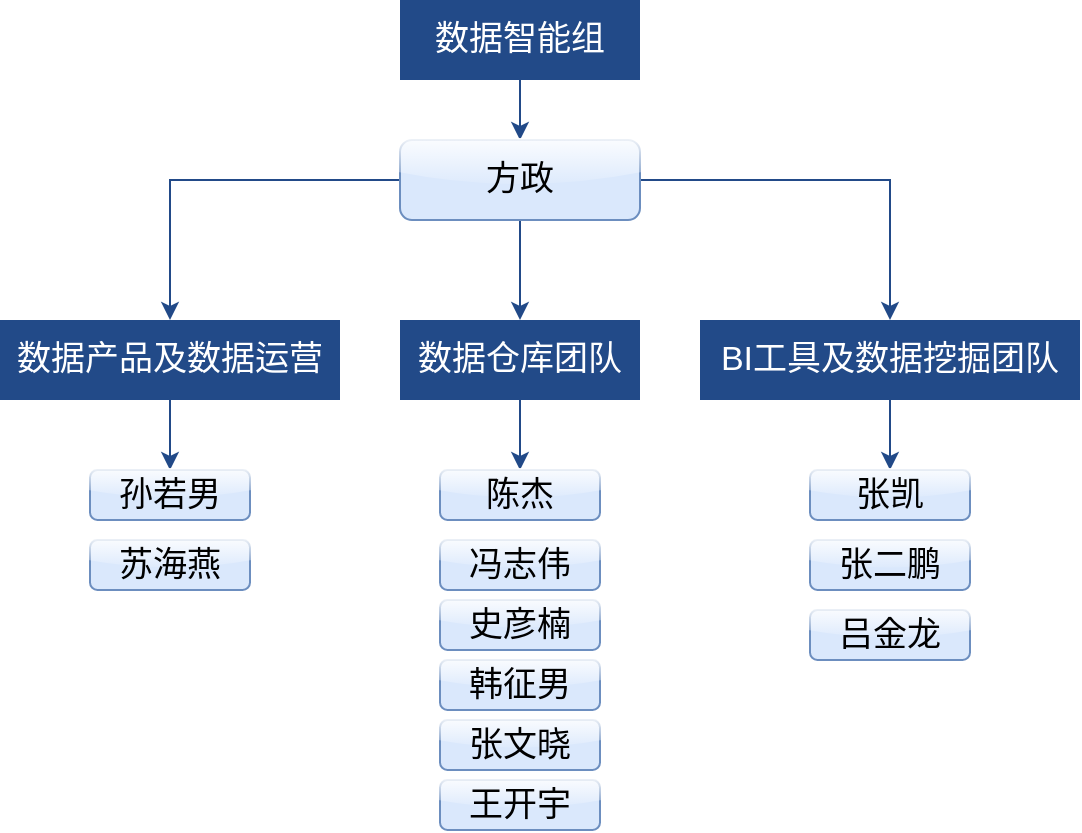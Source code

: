 <mxfile version="14.1.2" type="github">
  <diagram id="1CrSvEnjZroo_zj7zNnm" name="第 1 页">
    <mxGraphModel dx="1251" dy="714" grid="0" gridSize="10" guides="1" tooltips="1" connect="1" arrows="1" fold="1" page="0" pageScale="1" pageWidth="1169" pageHeight="1654" math="0" shadow="0">
      <root>
        <mxCell id="0" />
        <mxCell id="1" parent="0" />
        <mxCell id="rgULQdDOQesWw2YOy1Te-4" value="" style="edgeStyle=orthogonalEdgeStyle;rounded=0;orthogonalLoop=1;jettySize=auto;html=1;fontColor=#FFFFFF;strokeColor=#224a88;" edge="1" parent="1" source="rgULQdDOQesWw2YOy1Te-1" target="rgULQdDOQesWw2YOy1Te-3">
          <mxGeometry relative="1" as="geometry" />
        </mxCell>
        <mxCell id="rgULQdDOQesWw2YOy1Te-1" value="&lt;font style=&quot;font-size: 17px&quot;&gt;数据智能组&lt;/font&gt;" style="rounded=0;whiteSpace=wrap;html=1;fontColor=#FFFFFF;fillColor=#224a88;strokeColor=none;" vertex="1" parent="1">
          <mxGeometry x="500" y="310" width="120" height="40" as="geometry" />
        </mxCell>
        <mxCell id="rgULQdDOQesWw2YOy1Te-6" value="" style="edgeStyle=orthogonalEdgeStyle;rounded=0;orthogonalLoop=1;jettySize=auto;html=1;fontColor=#FFFFFF;strokeColor=#224a88;" edge="1" parent="1" source="rgULQdDOQesWw2YOy1Te-3" target="rgULQdDOQesWw2YOy1Te-5">
          <mxGeometry relative="1" as="geometry" />
        </mxCell>
        <mxCell id="rgULQdDOQesWw2YOy1Te-8" value="" style="edgeStyle=orthogonalEdgeStyle;rounded=0;orthogonalLoop=1;jettySize=auto;html=1;fontColor=#FFFFFF;strokeColor=#224a88;" edge="1" parent="1" source="rgULQdDOQesWw2YOy1Te-3" target="rgULQdDOQesWw2YOy1Te-7">
          <mxGeometry relative="1" as="geometry" />
        </mxCell>
        <mxCell id="rgULQdDOQesWw2YOy1Te-10" value="" style="edgeStyle=orthogonalEdgeStyle;rounded=0;orthogonalLoop=1;jettySize=auto;html=1;fontColor=#FFFFFF;strokeColor=#224a88;" edge="1" parent="1" source="rgULQdDOQesWw2YOy1Te-3" target="rgULQdDOQesWw2YOy1Te-9">
          <mxGeometry relative="1" as="geometry" />
        </mxCell>
        <mxCell id="rgULQdDOQesWw2YOy1Te-3" value="&lt;span style=&quot;font-size: 17px&quot;&gt;方政&lt;/span&gt;" style="rounded=1;whiteSpace=wrap;html=1;strokeColor=#6c8ebf;fillColor=#dae8fc;glass=1;" vertex="1" parent="1">
          <mxGeometry x="500" y="380" width="120" height="40" as="geometry" />
        </mxCell>
        <mxCell id="rgULQdDOQesWw2YOy1Te-23" style="edgeStyle=orthogonalEdgeStyle;rounded=0;orthogonalLoop=1;jettySize=auto;html=1;exitX=0.5;exitY=1;exitDx=0;exitDy=0;entryX=0.5;entryY=0;entryDx=0;entryDy=0;strokeColor=#224A88;fontColor=#FFFFFF;" edge="1" parent="1" source="rgULQdDOQesWw2YOy1Te-5" target="rgULQdDOQesWw2YOy1Te-22">
          <mxGeometry relative="1" as="geometry" />
        </mxCell>
        <mxCell id="rgULQdDOQesWw2YOy1Te-5" value="&lt;span style=&quot;font-size: 17px&quot;&gt;数据仓库团队&lt;/span&gt;" style="rounded=0;whiteSpace=wrap;html=1;fontColor=#FFFFFF;fillColor=#224a88;strokeColor=none;" vertex="1" parent="1">
          <mxGeometry x="500" y="470" width="120" height="40" as="geometry" />
        </mxCell>
        <mxCell id="rgULQdDOQesWw2YOy1Te-30" style="edgeStyle=orthogonalEdgeStyle;rounded=0;orthogonalLoop=1;jettySize=auto;html=1;exitX=0.5;exitY=1;exitDx=0;exitDy=0;entryX=0.5;entryY=0;entryDx=0;entryDy=0;strokeColor=#224A88;fontColor=#FFFFFF;" edge="1" parent="1" source="rgULQdDOQesWw2YOy1Te-7" target="rgULQdDOQesWw2YOy1Te-29">
          <mxGeometry relative="1" as="geometry" />
        </mxCell>
        <mxCell id="rgULQdDOQesWw2YOy1Te-7" value="&lt;span style=&quot;font-size: 17px&quot;&gt;BI工具及数据挖掘团队&lt;/span&gt;" style="rounded=0;whiteSpace=wrap;html=1;fontColor=#FFFFFF;strokeColor=none;fillColor=#224a88;" vertex="1" parent="1">
          <mxGeometry x="650" y="470" width="190" height="40" as="geometry" />
        </mxCell>
        <mxCell id="rgULQdDOQesWw2YOy1Te-19" value="" style="edgeStyle=orthogonalEdgeStyle;rounded=0;orthogonalLoop=1;jettySize=auto;html=1;fontColor=#FFFFFF;strokeColor=#224A88;" edge="1" parent="1" source="rgULQdDOQesWw2YOy1Te-9" target="rgULQdDOQesWw2YOy1Te-18">
          <mxGeometry relative="1" as="geometry" />
        </mxCell>
        <mxCell id="rgULQdDOQesWw2YOy1Te-9" value="&lt;span style=&quot;font-size: 17px&quot;&gt;数据产品及数据运营&lt;/span&gt;" style="rounded=0;whiteSpace=wrap;html=1;fontColor=#FFFFFF;strokeColor=none;fillColor=#224a88;" vertex="1" parent="1">
          <mxGeometry x="300" y="470" width="170" height="40" as="geometry" />
        </mxCell>
        <mxCell id="rgULQdDOQesWw2YOy1Te-18" value="&lt;span style=&quot;font-size: 17px&quot;&gt;孙若男&lt;/span&gt;" style="rounded=1;whiteSpace=wrap;html=1;strokeColor=#6c8ebf;fillColor=#dae8fc;glass=1;" vertex="1" parent="1">
          <mxGeometry x="345" y="545" width="80" height="25" as="geometry" />
        </mxCell>
        <mxCell id="rgULQdDOQesWw2YOy1Te-21" value="&lt;span style=&quot;font-size: 17px&quot;&gt;苏海燕&lt;/span&gt;" style="rounded=1;whiteSpace=wrap;html=1;strokeColor=#6c8ebf;fillColor=#dae8fc;glass=1;" vertex="1" parent="1">
          <mxGeometry x="345" y="580" width="80" height="25" as="geometry" />
        </mxCell>
        <mxCell id="rgULQdDOQesWw2YOy1Te-22" value="&lt;span style=&quot;font-size: 17px&quot;&gt;陈杰&lt;/span&gt;" style="rounded=1;whiteSpace=wrap;html=1;strokeColor=#6c8ebf;fillColor=#dae8fc;glass=1;shadow=0;" vertex="1" parent="1">
          <mxGeometry x="520" y="545" width="80" height="25" as="geometry" />
        </mxCell>
        <mxCell id="rgULQdDOQesWw2YOy1Te-24" value="&lt;span style=&quot;font-size: 17px&quot;&gt;冯志伟&lt;/span&gt;" style="rounded=1;whiteSpace=wrap;html=1;strokeColor=#6c8ebf;fillColor=#dae8fc;glass=1;shadow=0;" vertex="1" parent="1">
          <mxGeometry x="520" y="580" width="80" height="25" as="geometry" />
        </mxCell>
        <mxCell id="rgULQdDOQesWw2YOy1Te-25" value="&lt;span style=&quot;font-size: 17px&quot;&gt;史彦楠&lt;/span&gt;" style="rounded=1;whiteSpace=wrap;html=1;strokeColor=#6c8ebf;fillColor=#dae8fc;glass=1;shadow=0;" vertex="1" parent="1">
          <mxGeometry x="520" y="610" width="80" height="25" as="geometry" />
        </mxCell>
        <mxCell id="rgULQdDOQesWw2YOy1Te-26" value="&lt;span style=&quot;font-size: 17px&quot;&gt;韩征男&lt;/span&gt;" style="rounded=1;whiteSpace=wrap;html=1;strokeColor=#6c8ebf;fillColor=#dae8fc;glass=1;shadow=0;" vertex="1" parent="1">
          <mxGeometry x="520" y="640" width="80" height="25" as="geometry" />
        </mxCell>
        <mxCell id="rgULQdDOQesWw2YOy1Te-27" value="&lt;span style=&quot;font-size: 17px&quot;&gt;张文晓&lt;/span&gt;" style="rounded=1;whiteSpace=wrap;html=1;strokeColor=#6c8ebf;fillColor=#dae8fc;glass=1;shadow=0;" vertex="1" parent="1">
          <mxGeometry x="520" y="670" width="80" height="25" as="geometry" />
        </mxCell>
        <mxCell id="rgULQdDOQesWw2YOy1Te-28" value="&lt;span style=&quot;font-size: 17px&quot;&gt;王开宇&lt;/span&gt;" style="rounded=1;whiteSpace=wrap;html=1;strokeColor=#6c8ebf;fillColor=#dae8fc;glass=1;shadow=0;" vertex="1" parent="1">
          <mxGeometry x="520" y="700" width="80" height="25" as="geometry" />
        </mxCell>
        <mxCell id="rgULQdDOQesWw2YOy1Te-29" value="&lt;span style=&quot;font-size: 17px&quot;&gt;张凯&lt;/span&gt;" style="rounded=1;whiteSpace=wrap;html=1;strokeColor=#6c8ebf;fillColor=#dae8fc;glass=1;" vertex="1" parent="1">
          <mxGeometry x="705" y="545" width="80" height="25" as="geometry" />
        </mxCell>
        <mxCell id="rgULQdDOQesWw2YOy1Te-31" value="&lt;span style=&quot;font-size: 17px&quot;&gt;张二鹏&lt;/span&gt;" style="rounded=1;whiteSpace=wrap;html=1;strokeColor=#6c8ebf;fillColor=#dae8fc;glass=1;" vertex="1" parent="1">
          <mxGeometry x="705" y="580" width="80" height="25" as="geometry" />
        </mxCell>
        <mxCell id="rgULQdDOQesWw2YOy1Te-32" value="&lt;span style=&quot;font-size: 17px&quot;&gt;吕金龙&lt;/span&gt;" style="rounded=1;whiteSpace=wrap;html=1;strokeColor=#6c8ebf;fillColor=#dae8fc;glass=1;" vertex="1" parent="1">
          <mxGeometry x="705" y="615" width="80" height="25" as="geometry" />
        </mxCell>
        <mxCell id="rgULQdDOQesWw2YOy1Te-33" style="edgeStyle=orthogonalEdgeStyle;rounded=0;orthogonalLoop=1;jettySize=auto;html=1;exitX=0.5;exitY=1;exitDx=0;exitDy=0;strokeColor=#6c8ebf;fontColor=#FFFFFF;fillColor=#dae8fc;" edge="1" parent="1" source="rgULQdDOQesWw2YOy1Te-31" target="rgULQdDOQesWw2YOy1Te-31">
          <mxGeometry relative="1" as="geometry" />
        </mxCell>
      </root>
    </mxGraphModel>
  </diagram>
</mxfile>
